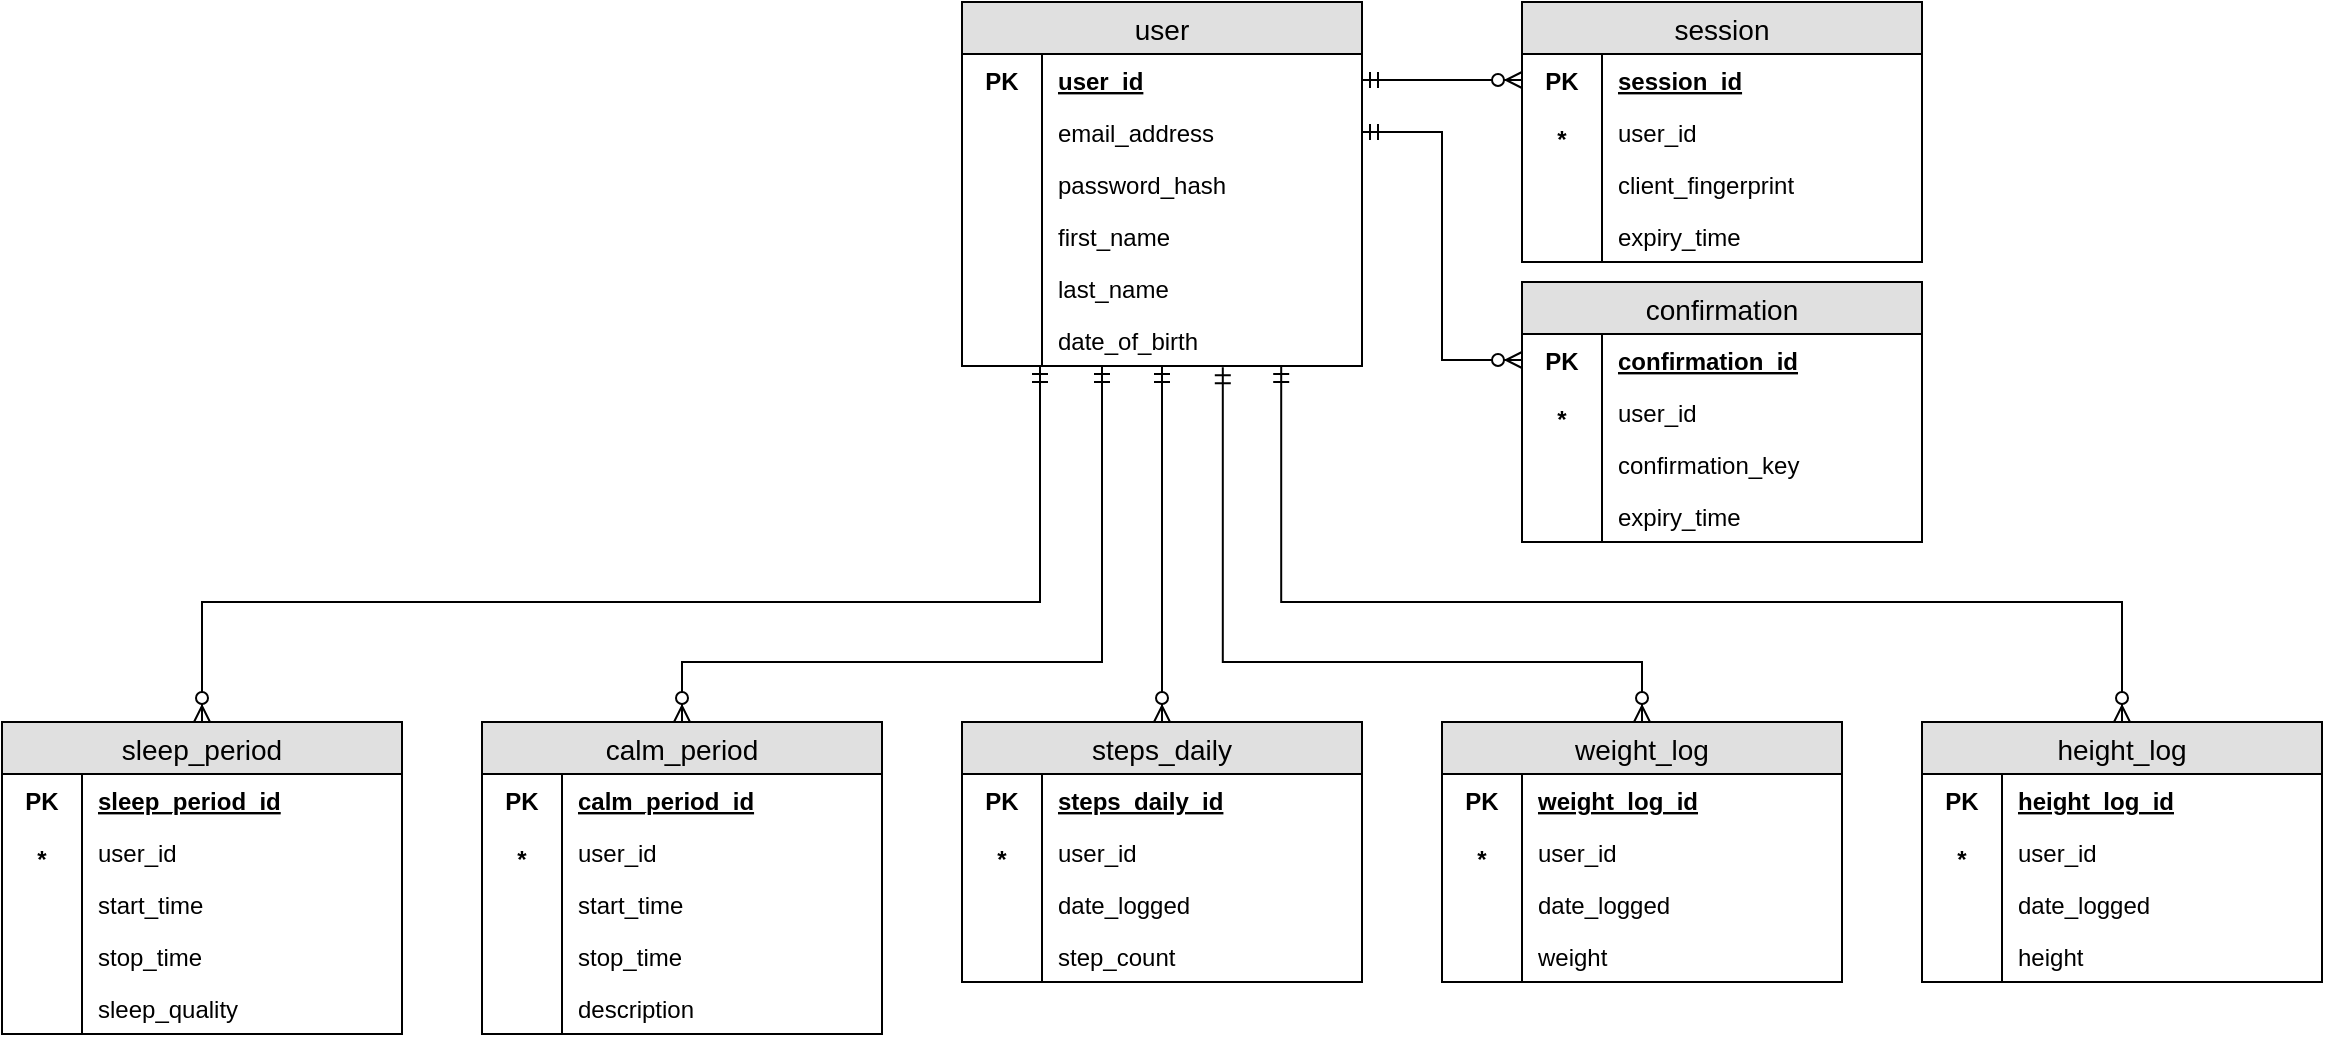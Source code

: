 <mxfile version="12.6.2" type="device"><diagram id="7AhnaBO25mPoLUtPFflO" name="Page-1"><mxGraphModel dx="1422" dy="802" grid="1" gridSize="10" guides="1" tooltips="1" connect="1" arrows="1" fold="1" page="1" pageScale="1" pageWidth="1169" pageHeight="827" math="0" shadow="0"><root><mxCell id="0"/><mxCell id="1" parent="0"/><mxCell id="NRsBTl0sxyz8wbMnswcl-99" style="edgeStyle=orthogonalEdgeStyle;rounded=0;orthogonalLoop=1;jettySize=auto;html=1;exitX=0.195;exitY=1;exitDx=0;exitDy=0;entryX=0.5;entryY=0;entryDx=0;entryDy=0;startArrow=ERmandOne;startFill=0;endArrow=ERzeroToMany;endFill=1;exitPerimeter=0;" edge="1" parent="1" source="NRsBTl0sxyz8wbMnswcl-16" target="NRsBTl0sxyz8wbMnswcl-46"><mxGeometry relative="1" as="geometry"><Array as="points"><mxPoint x="599" y="340"/><mxPoint x="180" y="340"/></Array></mxGeometry></mxCell><mxCell id="NRsBTl0sxyz8wbMnswcl-100" style="edgeStyle=orthogonalEdgeStyle;rounded=0;orthogonalLoop=1;jettySize=auto;html=1;exitX=0.35;exitY=1;exitDx=0;exitDy=0;entryX=0.5;entryY=0;entryDx=0;entryDy=0;startArrow=ERmandOne;startFill=0;endArrow=ERzeroToMany;endFill=1;exitPerimeter=0;" edge="1" parent="1" source="NRsBTl0sxyz8wbMnswcl-16" target="NRsBTl0sxyz8wbMnswcl-57"><mxGeometry relative="1" as="geometry"><Array as="points"><mxPoint x="630" y="370"/><mxPoint x="420" y="370"/></Array></mxGeometry></mxCell><mxCell id="NRsBTl0sxyz8wbMnswcl-101" style="edgeStyle=orthogonalEdgeStyle;rounded=0;orthogonalLoop=1;jettySize=auto;html=1;exitX=0.5;exitY=1;exitDx=0;exitDy=0;entryX=0.5;entryY=0;entryDx=0;entryDy=0;startArrow=ERmandOne;startFill=0;endArrow=ERzeroToMany;endFill=1;" edge="1" parent="1" source="NRsBTl0sxyz8wbMnswcl-2" target="NRsBTl0sxyz8wbMnswcl-68"><mxGeometry relative="1" as="geometry"/></mxCell><mxCell id="NRsBTl0sxyz8wbMnswcl-102" style="edgeStyle=orthogonalEdgeStyle;rounded=0;orthogonalLoop=1;jettySize=auto;html=1;entryX=0.5;entryY=0;entryDx=0;entryDy=0;startArrow=ERmandOne;startFill=0;endArrow=ERzeroToMany;endFill=1;exitX=0.652;exitY=1.022;exitDx=0;exitDy=0;exitPerimeter=0;" edge="1" parent="1" source="NRsBTl0sxyz8wbMnswcl-16" target="NRsBTl0sxyz8wbMnswcl-79"><mxGeometry relative="1" as="geometry"><mxPoint x="680" y="230" as="sourcePoint"/><Array as="points"><mxPoint x="690" y="370"/><mxPoint x="900" y="370"/></Array></mxGeometry></mxCell><mxCell id="NRsBTl0sxyz8wbMnswcl-103" style="edgeStyle=orthogonalEdgeStyle;rounded=0;orthogonalLoop=1;jettySize=auto;html=1;exitX=0.798;exitY=1;exitDx=0;exitDy=0;entryX=0.5;entryY=0;entryDx=0;entryDy=0;startArrow=ERmandOne;startFill=0;endArrow=ERzeroToMany;endFill=1;exitPerimeter=0;" edge="1" parent="1" source="NRsBTl0sxyz8wbMnswcl-16" target="NRsBTl0sxyz8wbMnswcl-90"><mxGeometry relative="1" as="geometry"><Array as="points"><mxPoint x="720" y="340"/><mxPoint x="1140" y="340"/></Array></mxGeometry></mxCell><mxCell id="NRsBTl0sxyz8wbMnswcl-2" value="user" style="swimlane;fontStyle=0;childLayout=stackLayout;horizontal=1;startSize=26;fillColor=#e0e0e0;horizontalStack=0;resizeParent=1;resizeParentMax=0;resizeLast=0;collapsible=1;marginBottom=0;swimlaneFillColor=#ffffff;align=center;fontSize=14;" vertex="1" parent="1"><mxGeometry x="560" y="40" width="200" height="182" as="geometry"/></mxCell><mxCell id="NRsBTl0sxyz8wbMnswcl-6" value="user_id" style="shape=partialRectangle;top=0;left=0;right=0;bottom=0;align=left;verticalAlign=top;fillColor=none;spacingLeft=46;spacingRight=4;overflow=hidden;rotatable=0;points=[[0,0.5],[1,0.5]];portConstraint=eastwest;dropTarget=0;fontSize=12;fontStyle=5" vertex="1" parent="NRsBTl0sxyz8wbMnswcl-2"><mxGeometry y="26" width="200" height="26" as="geometry"/></mxCell><mxCell id="NRsBTl0sxyz8wbMnswcl-7" value="PK" style="shape=partialRectangle;top=0;left=0;bottom=0;fillColor=none;align=center;verticalAlign=middle;spacingLeft=4;spacingRight=4;overflow=hidden;rotatable=0;points=[];portConstraint=eastwest;part=1;fontSize=12;fontStyle=1" vertex="1" connectable="0" parent="NRsBTl0sxyz8wbMnswcl-6"><mxGeometry width="40" height="26" as="geometry"/></mxCell><mxCell id="NRsBTl0sxyz8wbMnswcl-8" value="email_address" style="shape=partialRectangle;top=0;left=0;right=0;bottom=0;align=left;verticalAlign=top;fillColor=none;spacingLeft=46;spacingRight=4;overflow=hidden;rotatable=0;points=[[0,0.5],[1,0.5]];portConstraint=eastwest;dropTarget=0;fontSize=12;" vertex="1" parent="NRsBTl0sxyz8wbMnswcl-2"><mxGeometry y="52" width="200" height="26" as="geometry"/></mxCell><mxCell id="NRsBTl0sxyz8wbMnswcl-9" value="" style="shape=partialRectangle;fontStyle=1;top=0;left=0;bottom=0;fillColor=none;align=center;verticalAlign=middle;spacingLeft=4;spacingRight=4;overflow=hidden;rotatable=0;points=[];portConstraint=eastwest;part=1;fontSize=12;" vertex="1" connectable="0" parent="NRsBTl0sxyz8wbMnswcl-8"><mxGeometry width="40" height="26" as="geometry"/></mxCell><mxCell id="NRsBTl0sxyz8wbMnswcl-10" value="password_hash" style="shape=partialRectangle;top=0;left=0;right=0;bottom=0;align=left;verticalAlign=top;fillColor=none;spacingLeft=46;spacingRight=4;overflow=hidden;rotatable=0;points=[[0,0.5],[1,0.5]];portConstraint=eastwest;dropTarget=0;fontSize=12;" vertex="1" parent="NRsBTl0sxyz8wbMnswcl-2"><mxGeometry y="78" width="200" height="26" as="geometry"/></mxCell><mxCell id="NRsBTl0sxyz8wbMnswcl-11" value="" style="shape=partialRectangle;fontStyle=1;top=0;left=0;bottom=0;fillColor=none;align=center;verticalAlign=middle;spacingLeft=4;spacingRight=4;overflow=hidden;rotatable=0;points=[];portConstraint=eastwest;part=1;fontSize=12;" vertex="1" connectable="0" parent="NRsBTl0sxyz8wbMnswcl-10"><mxGeometry width="40" height="26" as="geometry"/></mxCell><mxCell id="NRsBTl0sxyz8wbMnswcl-12" value="first_name" style="shape=partialRectangle;top=0;left=0;right=0;bottom=0;align=left;verticalAlign=top;fillColor=none;spacingLeft=46;spacingRight=4;overflow=hidden;rotatable=0;points=[[0,0.5],[1,0.5]];portConstraint=eastwest;dropTarget=0;fontSize=12;" vertex="1" parent="NRsBTl0sxyz8wbMnswcl-2"><mxGeometry y="104" width="200" height="26" as="geometry"/></mxCell><mxCell id="NRsBTl0sxyz8wbMnswcl-13" value="" style="shape=partialRectangle;fontStyle=1;top=0;left=0;bottom=0;fillColor=none;align=center;verticalAlign=middle;spacingLeft=4;spacingRight=4;overflow=hidden;rotatable=0;points=[];portConstraint=eastwest;part=1;fontSize=12;" vertex="1" connectable="0" parent="NRsBTl0sxyz8wbMnswcl-12"><mxGeometry width="40" height="26" as="geometry"/></mxCell><mxCell id="NRsBTl0sxyz8wbMnswcl-14" value="last_name" style="shape=partialRectangle;top=0;left=0;right=0;bottom=0;align=left;verticalAlign=top;fillColor=none;spacingLeft=46;spacingRight=4;overflow=hidden;rotatable=0;points=[[0,0.5],[1,0.5]];portConstraint=eastwest;dropTarget=0;fontSize=12;" vertex="1" parent="NRsBTl0sxyz8wbMnswcl-2"><mxGeometry y="130" width="200" height="26" as="geometry"/></mxCell><mxCell id="NRsBTl0sxyz8wbMnswcl-15" value="" style="shape=partialRectangle;fontStyle=1;top=0;left=0;bottom=0;fillColor=none;align=center;verticalAlign=middle;spacingLeft=4;spacingRight=4;overflow=hidden;rotatable=0;points=[];portConstraint=eastwest;part=1;fontSize=12;" vertex="1" connectable="0" parent="NRsBTl0sxyz8wbMnswcl-14"><mxGeometry width="40" height="26" as="geometry"/></mxCell><mxCell id="NRsBTl0sxyz8wbMnswcl-16" value="date_of_birth&#10;" style="shape=partialRectangle;top=0;left=0;right=0;bottom=0;align=left;verticalAlign=top;fillColor=none;spacingLeft=46;spacingRight=4;overflow=hidden;rotatable=0;points=[[0,0.5],[1,0.5]];portConstraint=eastwest;dropTarget=0;fontSize=12;" vertex="1" parent="NRsBTl0sxyz8wbMnswcl-2"><mxGeometry y="156" width="200" height="26" as="geometry"/></mxCell><mxCell id="NRsBTl0sxyz8wbMnswcl-17" value="" style="shape=partialRectangle;fontStyle=1;top=0;left=0;bottom=0;fillColor=none;align=center;verticalAlign=middle;spacingLeft=4;spacingRight=4;overflow=hidden;rotatable=0;points=[];portConstraint=eastwest;part=1;fontSize=12;" vertex="1" connectable="0" parent="NRsBTl0sxyz8wbMnswcl-16"><mxGeometry width="40" height="26" as="geometry"/></mxCell><mxCell id="NRsBTl0sxyz8wbMnswcl-18" value="session" style="swimlane;fontStyle=0;childLayout=stackLayout;horizontal=1;startSize=26;fillColor=#e0e0e0;horizontalStack=0;resizeParent=1;resizeParentMax=0;resizeLast=0;collapsible=1;marginBottom=0;swimlaneFillColor=#ffffff;align=center;fontSize=14;" vertex="1" parent="1"><mxGeometry x="840" y="40" width="200" height="130" as="geometry"/></mxCell><mxCell id="NRsBTl0sxyz8wbMnswcl-19" value="session_id" style="shape=partialRectangle;top=0;left=0;right=0;bottom=0;align=left;verticalAlign=top;fillColor=none;spacingLeft=46;spacingRight=4;overflow=hidden;rotatable=0;points=[[0,0.5],[1,0.5]];portConstraint=eastwest;dropTarget=0;fontSize=12;fontStyle=5" vertex="1" parent="NRsBTl0sxyz8wbMnswcl-18"><mxGeometry y="26" width="200" height="26" as="geometry"/></mxCell><mxCell id="NRsBTl0sxyz8wbMnswcl-20" value="PK" style="shape=partialRectangle;top=0;left=0;bottom=0;fillColor=none;align=center;verticalAlign=middle;spacingLeft=4;spacingRight=4;overflow=hidden;rotatable=0;points=[];portConstraint=eastwest;part=1;fontSize=12;fontStyle=1" vertex="1" connectable="0" parent="NRsBTl0sxyz8wbMnswcl-19"><mxGeometry width="40" height="26" as="geometry"/></mxCell><mxCell id="NRsBTl0sxyz8wbMnswcl-31" value="user_id" style="shape=partialRectangle;top=0;left=0;right=0;bottom=0;align=left;verticalAlign=top;fillColor=none;spacingLeft=46;spacingRight=4;overflow=hidden;rotatable=0;points=[[0,0.5],[1,0.5]];portConstraint=eastwest;dropTarget=0;fontSize=12;" vertex="1" parent="NRsBTl0sxyz8wbMnswcl-18"><mxGeometry y="52" width="200" height="26" as="geometry"/></mxCell><mxCell id="NRsBTl0sxyz8wbMnswcl-32" value="*" style="shape=partialRectangle;fontStyle=1;top=0;left=0;bottom=0;fillColor=none;align=center;verticalAlign=bottom;spacingLeft=4;spacingRight=4;overflow=hidden;rotatable=0;points=[];portConstraint=eastwest;part=1;fontSize=12;" vertex="1" connectable="0" parent="NRsBTl0sxyz8wbMnswcl-31"><mxGeometry width="40" height="26" as="geometry"/></mxCell><mxCell id="NRsBTl0sxyz8wbMnswcl-29" value="client_fingerprint" style="shape=partialRectangle;top=0;left=0;right=0;bottom=0;align=left;verticalAlign=top;fillColor=none;spacingLeft=46;spacingRight=4;overflow=hidden;rotatable=0;points=[[0,0.5],[1,0.5]];portConstraint=eastwest;dropTarget=0;fontSize=12;" vertex="1" parent="NRsBTl0sxyz8wbMnswcl-18"><mxGeometry y="78" width="200" height="26" as="geometry"/></mxCell><mxCell id="NRsBTl0sxyz8wbMnswcl-30" value="" style="shape=partialRectangle;fontStyle=1;top=0;left=0;bottom=0;fillColor=none;align=center;verticalAlign=middle;spacingLeft=4;spacingRight=4;overflow=hidden;rotatable=0;points=[];portConstraint=eastwest;part=1;fontSize=12;" vertex="1" connectable="0" parent="NRsBTl0sxyz8wbMnswcl-29"><mxGeometry width="40" height="26" as="geometry"/></mxCell><mxCell id="NRsBTl0sxyz8wbMnswcl-33" value="expiry_time" style="shape=partialRectangle;top=0;left=0;right=0;bottom=0;align=left;verticalAlign=top;fillColor=none;spacingLeft=46;spacingRight=4;overflow=hidden;rotatable=0;points=[[0,0.5],[1,0.5]];portConstraint=eastwest;dropTarget=0;fontSize=12;" vertex="1" parent="NRsBTl0sxyz8wbMnswcl-18"><mxGeometry y="104" width="200" height="26" as="geometry"/></mxCell><mxCell id="NRsBTl0sxyz8wbMnswcl-34" value="" style="shape=partialRectangle;fontStyle=1;top=0;left=0;bottom=0;fillColor=none;align=center;verticalAlign=middle;spacingLeft=4;spacingRight=4;overflow=hidden;rotatable=0;points=[];portConstraint=eastwest;part=1;fontSize=12;" vertex="1" connectable="0" parent="NRsBTl0sxyz8wbMnswcl-33"><mxGeometry width="40" height="26" as="geometry"/></mxCell><mxCell id="NRsBTl0sxyz8wbMnswcl-35" value="confirmation" style="swimlane;fontStyle=0;childLayout=stackLayout;horizontal=1;startSize=26;fillColor=#e0e0e0;horizontalStack=0;resizeParent=1;resizeParentMax=0;resizeLast=0;collapsible=1;marginBottom=0;swimlaneFillColor=#ffffff;align=center;fontSize=14;" vertex="1" parent="1"><mxGeometry x="840" y="180" width="200" height="130" as="geometry"/></mxCell><mxCell id="NRsBTl0sxyz8wbMnswcl-36" value="confirmation_id" style="shape=partialRectangle;top=0;left=0;right=0;bottom=0;align=left;verticalAlign=top;fillColor=none;spacingLeft=46;spacingRight=4;overflow=hidden;rotatable=0;points=[[0,0.5],[1,0.5]];portConstraint=eastwest;dropTarget=0;fontSize=12;fontStyle=5" vertex="1" parent="NRsBTl0sxyz8wbMnswcl-35"><mxGeometry y="26" width="200" height="26" as="geometry"/></mxCell><mxCell id="NRsBTl0sxyz8wbMnswcl-37" value="PK" style="shape=partialRectangle;top=0;left=0;bottom=0;fillColor=none;align=center;verticalAlign=middle;spacingLeft=4;spacingRight=4;overflow=hidden;rotatable=0;points=[];portConstraint=eastwest;part=1;fontSize=12;fontStyle=1" vertex="1" connectable="0" parent="NRsBTl0sxyz8wbMnswcl-36"><mxGeometry width="40" height="26" as="geometry"/></mxCell><mxCell id="NRsBTl0sxyz8wbMnswcl-38" value="user_id" style="shape=partialRectangle;top=0;left=0;right=0;bottom=0;align=left;verticalAlign=top;fillColor=none;spacingLeft=46;spacingRight=4;overflow=hidden;rotatable=0;points=[[0,0.5],[1,0.5]];portConstraint=eastwest;dropTarget=0;fontSize=12;" vertex="1" parent="NRsBTl0sxyz8wbMnswcl-35"><mxGeometry y="52" width="200" height="26" as="geometry"/></mxCell><mxCell id="NRsBTl0sxyz8wbMnswcl-39" value="*" style="shape=partialRectangle;fontStyle=1;top=0;left=0;bottom=0;fillColor=none;align=center;verticalAlign=bottom;spacingLeft=4;spacingRight=4;overflow=hidden;rotatable=0;points=[];portConstraint=eastwest;part=1;fontSize=12;" vertex="1" connectable="0" parent="NRsBTl0sxyz8wbMnswcl-38"><mxGeometry width="40" height="26" as="geometry"/></mxCell><mxCell id="NRsBTl0sxyz8wbMnswcl-40" value="confirmation_key" style="shape=partialRectangle;top=0;left=0;right=0;bottom=0;align=left;verticalAlign=top;fillColor=none;spacingLeft=46;spacingRight=4;overflow=hidden;rotatable=0;points=[[0,0.5],[1,0.5]];portConstraint=eastwest;dropTarget=0;fontSize=12;" vertex="1" parent="NRsBTl0sxyz8wbMnswcl-35"><mxGeometry y="78" width="200" height="26" as="geometry"/></mxCell><mxCell id="NRsBTl0sxyz8wbMnswcl-41" value="" style="shape=partialRectangle;fontStyle=1;top=0;left=0;bottom=0;fillColor=none;align=center;verticalAlign=middle;spacingLeft=4;spacingRight=4;overflow=hidden;rotatable=0;points=[];portConstraint=eastwest;part=1;fontSize=12;" vertex="1" connectable="0" parent="NRsBTl0sxyz8wbMnswcl-40"><mxGeometry width="40" height="26" as="geometry"/></mxCell><mxCell id="NRsBTl0sxyz8wbMnswcl-42" value="expiry_time" style="shape=partialRectangle;top=0;left=0;right=0;bottom=0;align=left;verticalAlign=top;fillColor=none;spacingLeft=46;spacingRight=4;overflow=hidden;rotatable=0;points=[[0,0.5],[1,0.5]];portConstraint=eastwest;dropTarget=0;fontSize=12;" vertex="1" parent="NRsBTl0sxyz8wbMnswcl-35"><mxGeometry y="104" width="200" height="26" as="geometry"/></mxCell><mxCell id="NRsBTl0sxyz8wbMnswcl-43" value="" style="shape=partialRectangle;fontStyle=1;top=0;left=0;bottom=0;fillColor=none;align=center;verticalAlign=middle;spacingLeft=4;spacingRight=4;overflow=hidden;rotatable=0;points=[];portConstraint=eastwest;part=1;fontSize=12;" vertex="1" connectable="0" parent="NRsBTl0sxyz8wbMnswcl-42"><mxGeometry width="40" height="26" as="geometry"/></mxCell><mxCell id="NRsBTl0sxyz8wbMnswcl-44" style="edgeStyle=orthogonalEdgeStyle;rounded=0;orthogonalLoop=1;jettySize=auto;html=1;exitX=1;exitY=0.5;exitDx=0;exitDy=0;entryX=0;entryY=0.5;entryDx=0;entryDy=0;endArrow=ERzeroToMany;endFill=1;startArrow=ERmandOne;startFill=0;" edge="1" parent="1" source="NRsBTl0sxyz8wbMnswcl-6" target="NRsBTl0sxyz8wbMnswcl-19"><mxGeometry relative="1" as="geometry"/></mxCell><mxCell id="NRsBTl0sxyz8wbMnswcl-45" style="edgeStyle=orthogonalEdgeStyle;rounded=0;orthogonalLoop=1;jettySize=auto;html=1;exitX=1;exitY=0.5;exitDx=0;exitDy=0;entryX=0;entryY=0.5;entryDx=0;entryDy=0;startArrow=ERmandOne;startFill=0;endArrow=ERzeroToMany;endFill=1;" edge="1" parent="1" source="NRsBTl0sxyz8wbMnswcl-8" target="NRsBTl0sxyz8wbMnswcl-36"><mxGeometry relative="1" as="geometry"/></mxCell><mxCell id="NRsBTl0sxyz8wbMnswcl-46" value="sleep_period" style="swimlane;fontStyle=0;childLayout=stackLayout;horizontal=1;startSize=26;fillColor=#e0e0e0;horizontalStack=0;resizeParent=1;resizeParentMax=0;resizeLast=0;collapsible=1;marginBottom=0;swimlaneFillColor=#ffffff;align=center;fontSize=14;" vertex="1" parent="1"><mxGeometry x="80" y="400" width="200" height="156" as="geometry"/></mxCell><mxCell id="NRsBTl0sxyz8wbMnswcl-47" value="sleep_period_id" style="shape=partialRectangle;top=0;left=0;right=0;bottom=0;align=left;verticalAlign=top;fillColor=none;spacingLeft=46;spacingRight=4;overflow=hidden;rotatable=0;points=[[0,0.5],[1,0.5]];portConstraint=eastwest;dropTarget=0;fontSize=12;fontStyle=5" vertex="1" parent="NRsBTl0sxyz8wbMnswcl-46"><mxGeometry y="26" width="200" height="26" as="geometry"/></mxCell><mxCell id="NRsBTl0sxyz8wbMnswcl-48" value="PK" style="shape=partialRectangle;top=0;left=0;bottom=0;fillColor=none;align=center;verticalAlign=middle;spacingLeft=4;spacingRight=4;overflow=hidden;rotatable=0;points=[];portConstraint=eastwest;part=1;fontSize=12;fontStyle=1" vertex="1" connectable="0" parent="NRsBTl0sxyz8wbMnswcl-47"><mxGeometry width="40" height="26" as="geometry"/></mxCell><mxCell id="NRsBTl0sxyz8wbMnswcl-49" value="user_id" style="shape=partialRectangle;top=0;left=0;right=0;bottom=0;align=left;verticalAlign=top;fillColor=none;spacingLeft=46;spacingRight=4;overflow=hidden;rotatable=0;points=[[0,0.5],[1,0.5]];portConstraint=eastwest;dropTarget=0;fontSize=12;" vertex="1" parent="NRsBTl0sxyz8wbMnswcl-46"><mxGeometry y="52" width="200" height="26" as="geometry"/></mxCell><mxCell id="NRsBTl0sxyz8wbMnswcl-50" value="*" style="shape=partialRectangle;fontStyle=1;top=0;left=0;bottom=0;fillColor=none;align=center;verticalAlign=bottom;spacingLeft=4;spacingRight=4;overflow=hidden;rotatable=0;points=[];portConstraint=eastwest;part=1;fontSize=12;" vertex="1" connectable="0" parent="NRsBTl0sxyz8wbMnswcl-49"><mxGeometry width="40" height="26" as="geometry"/></mxCell><mxCell id="NRsBTl0sxyz8wbMnswcl-51" value="start_time" style="shape=partialRectangle;top=0;left=0;right=0;bottom=0;align=left;verticalAlign=top;fillColor=none;spacingLeft=46;spacingRight=4;overflow=hidden;rotatable=0;points=[[0,0.5],[1,0.5]];portConstraint=eastwest;dropTarget=0;fontSize=12;" vertex="1" parent="NRsBTl0sxyz8wbMnswcl-46"><mxGeometry y="78" width="200" height="26" as="geometry"/></mxCell><mxCell id="NRsBTl0sxyz8wbMnswcl-52" value="" style="shape=partialRectangle;fontStyle=1;top=0;left=0;bottom=0;fillColor=none;align=center;verticalAlign=middle;spacingLeft=4;spacingRight=4;overflow=hidden;rotatable=0;points=[];portConstraint=eastwest;part=1;fontSize=12;" vertex="1" connectable="0" parent="NRsBTl0sxyz8wbMnswcl-51"><mxGeometry width="40" height="26" as="geometry"/></mxCell><mxCell id="NRsBTl0sxyz8wbMnswcl-53" value="stop_time" style="shape=partialRectangle;top=0;left=0;right=0;bottom=0;align=left;verticalAlign=top;fillColor=none;spacingLeft=46;spacingRight=4;overflow=hidden;rotatable=0;points=[[0,0.5],[1,0.5]];portConstraint=eastwest;dropTarget=0;fontSize=12;" vertex="1" parent="NRsBTl0sxyz8wbMnswcl-46"><mxGeometry y="104" width="200" height="26" as="geometry"/></mxCell><mxCell id="NRsBTl0sxyz8wbMnswcl-54" value="" style="shape=partialRectangle;fontStyle=1;top=0;left=0;bottom=0;fillColor=none;align=center;verticalAlign=middle;spacingLeft=4;spacingRight=4;overflow=hidden;rotatable=0;points=[];portConstraint=eastwest;part=1;fontSize=12;" vertex="1" connectable="0" parent="NRsBTl0sxyz8wbMnswcl-53"><mxGeometry width="40" height="26" as="geometry"/></mxCell><mxCell id="NRsBTl0sxyz8wbMnswcl-55" value="sleep_quality" style="shape=partialRectangle;top=0;left=0;right=0;bottom=0;align=left;verticalAlign=top;fillColor=none;spacingLeft=46;spacingRight=4;overflow=hidden;rotatable=0;points=[[0,0.5],[1,0.5]];portConstraint=eastwest;dropTarget=0;fontSize=12;" vertex="1" parent="NRsBTl0sxyz8wbMnswcl-46"><mxGeometry y="130" width="200" height="26" as="geometry"/></mxCell><mxCell id="NRsBTl0sxyz8wbMnswcl-56" value="" style="shape=partialRectangle;fontStyle=1;top=0;left=0;bottom=0;fillColor=none;align=center;verticalAlign=middle;spacingLeft=4;spacingRight=4;overflow=hidden;rotatable=0;points=[];portConstraint=eastwest;part=1;fontSize=12;" vertex="1" connectable="0" parent="NRsBTl0sxyz8wbMnswcl-55"><mxGeometry width="40" height="26" as="geometry"/></mxCell><mxCell id="NRsBTl0sxyz8wbMnswcl-57" value="calm_period" style="swimlane;fontStyle=0;childLayout=stackLayout;horizontal=1;startSize=26;fillColor=#e0e0e0;horizontalStack=0;resizeParent=1;resizeParentMax=0;resizeLast=0;collapsible=1;marginBottom=0;swimlaneFillColor=#ffffff;align=center;fontSize=14;" vertex="1" parent="1"><mxGeometry x="320" y="400" width="200" height="156" as="geometry"/></mxCell><mxCell id="NRsBTl0sxyz8wbMnswcl-58" value="calm_period_id" style="shape=partialRectangle;top=0;left=0;right=0;bottom=0;align=left;verticalAlign=top;fillColor=none;spacingLeft=46;spacingRight=4;overflow=hidden;rotatable=0;points=[[0,0.5],[1,0.5]];portConstraint=eastwest;dropTarget=0;fontSize=12;fontStyle=5" vertex="1" parent="NRsBTl0sxyz8wbMnswcl-57"><mxGeometry y="26" width="200" height="26" as="geometry"/></mxCell><mxCell id="NRsBTl0sxyz8wbMnswcl-59" value="PK" style="shape=partialRectangle;top=0;left=0;bottom=0;fillColor=none;align=center;verticalAlign=middle;spacingLeft=4;spacingRight=4;overflow=hidden;rotatable=0;points=[];portConstraint=eastwest;part=1;fontSize=12;fontStyle=1" vertex="1" connectable="0" parent="NRsBTl0sxyz8wbMnswcl-58"><mxGeometry width="40" height="26" as="geometry"/></mxCell><mxCell id="NRsBTl0sxyz8wbMnswcl-60" value="user_id" style="shape=partialRectangle;top=0;left=0;right=0;bottom=0;align=left;verticalAlign=top;fillColor=none;spacingLeft=46;spacingRight=4;overflow=hidden;rotatable=0;points=[[0,0.5],[1,0.5]];portConstraint=eastwest;dropTarget=0;fontSize=12;" vertex="1" parent="NRsBTl0sxyz8wbMnswcl-57"><mxGeometry y="52" width="200" height="26" as="geometry"/></mxCell><mxCell id="NRsBTl0sxyz8wbMnswcl-61" value="*" style="shape=partialRectangle;fontStyle=1;top=0;left=0;bottom=0;fillColor=none;align=center;verticalAlign=bottom;spacingLeft=4;spacingRight=4;overflow=hidden;rotatable=0;points=[];portConstraint=eastwest;part=1;fontSize=12;" vertex="1" connectable="0" parent="NRsBTl0sxyz8wbMnswcl-60"><mxGeometry width="40" height="26" as="geometry"/></mxCell><mxCell id="NRsBTl0sxyz8wbMnswcl-62" value="start_time" style="shape=partialRectangle;top=0;left=0;right=0;bottom=0;align=left;verticalAlign=top;fillColor=none;spacingLeft=46;spacingRight=4;overflow=hidden;rotatable=0;points=[[0,0.5],[1,0.5]];portConstraint=eastwest;dropTarget=0;fontSize=12;" vertex="1" parent="NRsBTl0sxyz8wbMnswcl-57"><mxGeometry y="78" width="200" height="26" as="geometry"/></mxCell><mxCell id="NRsBTl0sxyz8wbMnswcl-63" value="" style="shape=partialRectangle;fontStyle=1;top=0;left=0;bottom=0;fillColor=none;align=center;verticalAlign=middle;spacingLeft=4;spacingRight=4;overflow=hidden;rotatable=0;points=[];portConstraint=eastwest;part=1;fontSize=12;" vertex="1" connectable="0" parent="NRsBTl0sxyz8wbMnswcl-62"><mxGeometry width="40" height="26" as="geometry"/></mxCell><mxCell id="NRsBTl0sxyz8wbMnswcl-64" value="stop_time" style="shape=partialRectangle;top=0;left=0;right=0;bottom=0;align=left;verticalAlign=top;fillColor=none;spacingLeft=46;spacingRight=4;overflow=hidden;rotatable=0;points=[[0,0.5],[1,0.5]];portConstraint=eastwest;dropTarget=0;fontSize=12;" vertex="1" parent="NRsBTl0sxyz8wbMnswcl-57"><mxGeometry y="104" width="200" height="26" as="geometry"/></mxCell><mxCell id="NRsBTl0sxyz8wbMnswcl-65" value="" style="shape=partialRectangle;fontStyle=1;top=0;left=0;bottom=0;fillColor=none;align=center;verticalAlign=middle;spacingLeft=4;spacingRight=4;overflow=hidden;rotatable=0;points=[];portConstraint=eastwest;part=1;fontSize=12;" vertex="1" connectable="0" parent="NRsBTl0sxyz8wbMnswcl-64"><mxGeometry width="40" height="26" as="geometry"/></mxCell><mxCell id="NRsBTl0sxyz8wbMnswcl-66" value="description" style="shape=partialRectangle;top=0;left=0;right=0;bottom=0;align=left;verticalAlign=top;fillColor=none;spacingLeft=46;spacingRight=4;overflow=hidden;rotatable=0;points=[[0,0.5],[1,0.5]];portConstraint=eastwest;dropTarget=0;fontSize=12;" vertex="1" parent="NRsBTl0sxyz8wbMnswcl-57"><mxGeometry y="130" width="200" height="26" as="geometry"/></mxCell><mxCell id="NRsBTl0sxyz8wbMnswcl-67" value="" style="shape=partialRectangle;fontStyle=1;top=0;left=0;bottom=0;fillColor=none;align=center;verticalAlign=middle;spacingLeft=4;spacingRight=4;overflow=hidden;rotatable=0;points=[];portConstraint=eastwest;part=1;fontSize=12;" vertex="1" connectable="0" parent="NRsBTl0sxyz8wbMnswcl-66"><mxGeometry width="40" height="26" as="geometry"/></mxCell><mxCell id="NRsBTl0sxyz8wbMnswcl-68" value="steps_daily" style="swimlane;fontStyle=0;childLayout=stackLayout;horizontal=1;startSize=26;fillColor=#e0e0e0;horizontalStack=0;resizeParent=1;resizeParentMax=0;resizeLast=0;collapsible=1;marginBottom=0;swimlaneFillColor=#ffffff;align=center;fontSize=14;" vertex="1" parent="1"><mxGeometry x="560" y="400" width="200" height="130" as="geometry"/></mxCell><mxCell id="NRsBTl0sxyz8wbMnswcl-69" value="steps_daily_id" style="shape=partialRectangle;top=0;left=0;right=0;bottom=0;align=left;verticalAlign=top;fillColor=none;spacingLeft=46;spacingRight=4;overflow=hidden;rotatable=0;points=[[0,0.5],[1,0.5]];portConstraint=eastwest;dropTarget=0;fontSize=12;fontStyle=5" vertex="1" parent="NRsBTl0sxyz8wbMnswcl-68"><mxGeometry y="26" width="200" height="26" as="geometry"/></mxCell><mxCell id="NRsBTl0sxyz8wbMnswcl-70" value="PK" style="shape=partialRectangle;top=0;left=0;bottom=0;fillColor=none;align=center;verticalAlign=middle;spacingLeft=4;spacingRight=4;overflow=hidden;rotatable=0;points=[];portConstraint=eastwest;part=1;fontSize=12;fontStyle=1" vertex="1" connectable="0" parent="NRsBTl0sxyz8wbMnswcl-69"><mxGeometry width="40" height="26" as="geometry"/></mxCell><mxCell id="NRsBTl0sxyz8wbMnswcl-71" value="user_id" style="shape=partialRectangle;top=0;left=0;right=0;bottom=0;align=left;verticalAlign=top;fillColor=none;spacingLeft=46;spacingRight=4;overflow=hidden;rotatable=0;points=[[0,0.5],[1,0.5]];portConstraint=eastwest;dropTarget=0;fontSize=12;" vertex="1" parent="NRsBTl0sxyz8wbMnswcl-68"><mxGeometry y="52" width="200" height="26" as="geometry"/></mxCell><mxCell id="NRsBTl0sxyz8wbMnswcl-72" value="*" style="shape=partialRectangle;fontStyle=1;top=0;left=0;bottom=0;fillColor=none;align=center;verticalAlign=bottom;spacingLeft=4;spacingRight=4;overflow=hidden;rotatable=0;points=[];portConstraint=eastwest;part=1;fontSize=12;" vertex="1" connectable="0" parent="NRsBTl0sxyz8wbMnswcl-71"><mxGeometry width="40" height="26" as="geometry"/></mxCell><mxCell id="NRsBTl0sxyz8wbMnswcl-77" value="date_logged" style="shape=partialRectangle;top=0;left=0;right=0;bottom=0;align=left;verticalAlign=top;fillColor=none;spacingLeft=46;spacingRight=4;overflow=hidden;rotatable=0;points=[[0,0.5],[1,0.5]];portConstraint=eastwest;dropTarget=0;fontSize=12;" vertex="1" parent="NRsBTl0sxyz8wbMnswcl-68"><mxGeometry y="78" width="200" height="26" as="geometry"/></mxCell><mxCell id="NRsBTl0sxyz8wbMnswcl-78" value="" style="shape=partialRectangle;fontStyle=1;top=0;left=0;bottom=0;fillColor=none;align=center;verticalAlign=middle;spacingLeft=4;spacingRight=4;overflow=hidden;rotatable=0;points=[];portConstraint=eastwest;part=1;fontSize=12;" vertex="1" connectable="0" parent="NRsBTl0sxyz8wbMnswcl-77"><mxGeometry width="40" height="26" as="geometry"/></mxCell><mxCell id="NRsBTl0sxyz8wbMnswcl-73" value="step_count" style="shape=partialRectangle;top=0;left=0;right=0;bottom=0;align=left;verticalAlign=top;fillColor=none;spacingLeft=46;spacingRight=4;overflow=hidden;rotatable=0;points=[[0,0.5],[1,0.5]];portConstraint=eastwest;dropTarget=0;fontSize=12;" vertex="1" parent="NRsBTl0sxyz8wbMnswcl-68"><mxGeometry y="104" width="200" height="26" as="geometry"/></mxCell><mxCell id="NRsBTl0sxyz8wbMnswcl-74" value="" style="shape=partialRectangle;fontStyle=1;top=0;left=0;bottom=0;fillColor=none;align=center;verticalAlign=middle;spacingLeft=4;spacingRight=4;overflow=hidden;rotatable=0;points=[];portConstraint=eastwest;part=1;fontSize=12;" vertex="1" connectable="0" parent="NRsBTl0sxyz8wbMnswcl-73"><mxGeometry width="40" height="26" as="geometry"/></mxCell><mxCell id="NRsBTl0sxyz8wbMnswcl-79" value="weight_log" style="swimlane;fontStyle=0;childLayout=stackLayout;horizontal=1;startSize=26;fillColor=#e0e0e0;horizontalStack=0;resizeParent=1;resizeParentMax=0;resizeLast=0;collapsible=1;marginBottom=0;swimlaneFillColor=#ffffff;align=center;fontSize=14;" vertex="1" parent="1"><mxGeometry x="800" y="400" width="200" height="130" as="geometry"/></mxCell><mxCell id="NRsBTl0sxyz8wbMnswcl-80" value="weight_log_id" style="shape=partialRectangle;top=0;left=0;right=0;bottom=0;align=left;verticalAlign=top;fillColor=none;spacingLeft=46;spacingRight=4;overflow=hidden;rotatable=0;points=[[0,0.5],[1,0.5]];portConstraint=eastwest;dropTarget=0;fontSize=12;fontStyle=5" vertex="1" parent="NRsBTl0sxyz8wbMnswcl-79"><mxGeometry y="26" width="200" height="26" as="geometry"/></mxCell><mxCell id="NRsBTl0sxyz8wbMnswcl-81" value="PK" style="shape=partialRectangle;top=0;left=0;bottom=0;fillColor=none;align=center;verticalAlign=middle;spacingLeft=4;spacingRight=4;overflow=hidden;rotatable=0;points=[];portConstraint=eastwest;part=1;fontSize=12;fontStyle=1" vertex="1" connectable="0" parent="NRsBTl0sxyz8wbMnswcl-80"><mxGeometry width="40" height="26" as="geometry"/></mxCell><mxCell id="NRsBTl0sxyz8wbMnswcl-82" value="user_id" style="shape=partialRectangle;top=0;left=0;right=0;bottom=0;align=left;verticalAlign=top;fillColor=none;spacingLeft=46;spacingRight=4;overflow=hidden;rotatable=0;points=[[0,0.5],[1,0.5]];portConstraint=eastwest;dropTarget=0;fontSize=12;" vertex="1" parent="NRsBTl0sxyz8wbMnswcl-79"><mxGeometry y="52" width="200" height="26" as="geometry"/></mxCell><mxCell id="NRsBTl0sxyz8wbMnswcl-83" value="*" style="shape=partialRectangle;fontStyle=1;top=0;left=0;bottom=0;fillColor=none;align=center;verticalAlign=bottom;spacingLeft=4;spacingRight=4;overflow=hidden;rotatable=0;points=[];portConstraint=eastwest;part=1;fontSize=12;" vertex="1" connectable="0" parent="NRsBTl0sxyz8wbMnswcl-82"><mxGeometry width="40" height="26" as="geometry"/></mxCell><mxCell id="NRsBTl0sxyz8wbMnswcl-86" value="date_logged" style="shape=partialRectangle;top=0;left=0;right=0;bottom=0;align=left;verticalAlign=top;fillColor=none;spacingLeft=46;spacingRight=4;overflow=hidden;rotatable=0;points=[[0,0.5],[1,0.5]];portConstraint=eastwest;dropTarget=0;fontSize=12;" vertex="1" parent="NRsBTl0sxyz8wbMnswcl-79"><mxGeometry y="78" width="200" height="26" as="geometry"/></mxCell><mxCell id="NRsBTl0sxyz8wbMnswcl-87" value="" style="shape=partialRectangle;fontStyle=1;top=0;left=0;bottom=0;fillColor=none;align=center;verticalAlign=middle;spacingLeft=4;spacingRight=4;overflow=hidden;rotatable=0;points=[];portConstraint=eastwest;part=1;fontSize=12;" vertex="1" connectable="0" parent="NRsBTl0sxyz8wbMnswcl-86"><mxGeometry width="40" height="26" as="geometry"/></mxCell><mxCell id="NRsBTl0sxyz8wbMnswcl-84" value="weight" style="shape=partialRectangle;top=0;left=0;right=0;bottom=0;align=left;verticalAlign=top;fillColor=none;spacingLeft=46;spacingRight=4;overflow=hidden;rotatable=0;points=[[0,0.5],[1,0.5]];portConstraint=eastwest;dropTarget=0;fontSize=12;" vertex="1" parent="NRsBTl0sxyz8wbMnswcl-79"><mxGeometry y="104" width="200" height="26" as="geometry"/></mxCell><mxCell id="NRsBTl0sxyz8wbMnswcl-85" value="" style="shape=partialRectangle;fontStyle=1;top=0;left=0;bottom=0;fillColor=none;align=center;verticalAlign=middle;spacingLeft=4;spacingRight=4;overflow=hidden;rotatable=0;points=[];portConstraint=eastwest;part=1;fontSize=12;" vertex="1" connectable="0" parent="NRsBTl0sxyz8wbMnswcl-84"><mxGeometry width="40" height="26" as="geometry"/></mxCell><mxCell id="NRsBTl0sxyz8wbMnswcl-90" value="height_log" style="swimlane;fontStyle=0;childLayout=stackLayout;horizontal=1;startSize=26;fillColor=#e0e0e0;horizontalStack=0;resizeParent=1;resizeParentMax=0;resizeLast=0;collapsible=1;marginBottom=0;swimlaneFillColor=#ffffff;align=center;fontSize=14;" vertex="1" parent="1"><mxGeometry x="1040" y="400" width="200" height="130" as="geometry"/></mxCell><mxCell id="NRsBTl0sxyz8wbMnswcl-91" value="height_log_id" style="shape=partialRectangle;top=0;left=0;right=0;bottom=0;align=left;verticalAlign=top;fillColor=none;spacingLeft=46;spacingRight=4;overflow=hidden;rotatable=0;points=[[0,0.5],[1,0.5]];portConstraint=eastwest;dropTarget=0;fontSize=12;fontStyle=5" vertex="1" parent="NRsBTl0sxyz8wbMnswcl-90"><mxGeometry y="26" width="200" height="26" as="geometry"/></mxCell><mxCell id="NRsBTl0sxyz8wbMnswcl-92" value="PK" style="shape=partialRectangle;top=0;left=0;bottom=0;fillColor=none;align=center;verticalAlign=middle;spacingLeft=4;spacingRight=4;overflow=hidden;rotatable=0;points=[];portConstraint=eastwest;part=1;fontSize=12;fontStyle=1" vertex="1" connectable="0" parent="NRsBTl0sxyz8wbMnswcl-91"><mxGeometry width="40" height="26" as="geometry"/></mxCell><mxCell id="NRsBTl0sxyz8wbMnswcl-93" value="user_id" style="shape=partialRectangle;top=0;left=0;right=0;bottom=0;align=left;verticalAlign=top;fillColor=none;spacingLeft=46;spacingRight=4;overflow=hidden;rotatable=0;points=[[0,0.5],[1,0.5]];portConstraint=eastwest;dropTarget=0;fontSize=12;" vertex="1" parent="NRsBTl0sxyz8wbMnswcl-90"><mxGeometry y="52" width="200" height="26" as="geometry"/></mxCell><mxCell id="NRsBTl0sxyz8wbMnswcl-94" value="*" style="shape=partialRectangle;fontStyle=1;top=0;left=0;bottom=0;fillColor=none;align=center;verticalAlign=bottom;spacingLeft=4;spacingRight=4;overflow=hidden;rotatable=0;points=[];portConstraint=eastwest;part=1;fontSize=12;" vertex="1" connectable="0" parent="NRsBTl0sxyz8wbMnswcl-93"><mxGeometry width="40" height="26" as="geometry"/></mxCell><mxCell id="NRsBTl0sxyz8wbMnswcl-95" value="date_logged" style="shape=partialRectangle;top=0;left=0;right=0;bottom=0;align=left;verticalAlign=top;fillColor=none;spacingLeft=46;spacingRight=4;overflow=hidden;rotatable=0;points=[[0,0.5],[1,0.5]];portConstraint=eastwest;dropTarget=0;fontSize=12;" vertex="1" parent="NRsBTl0sxyz8wbMnswcl-90"><mxGeometry y="78" width="200" height="26" as="geometry"/></mxCell><mxCell id="NRsBTl0sxyz8wbMnswcl-96" value="" style="shape=partialRectangle;fontStyle=1;top=0;left=0;bottom=0;fillColor=none;align=center;verticalAlign=middle;spacingLeft=4;spacingRight=4;overflow=hidden;rotatable=0;points=[];portConstraint=eastwest;part=1;fontSize=12;" vertex="1" connectable="0" parent="NRsBTl0sxyz8wbMnswcl-95"><mxGeometry width="40" height="26" as="geometry"/></mxCell><mxCell id="NRsBTl0sxyz8wbMnswcl-97" value="height" style="shape=partialRectangle;top=0;left=0;right=0;bottom=0;align=left;verticalAlign=top;fillColor=none;spacingLeft=46;spacingRight=4;overflow=hidden;rotatable=0;points=[[0,0.5],[1,0.5]];portConstraint=eastwest;dropTarget=0;fontSize=12;" vertex="1" parent="NRsBTl0sxyz8wbMnswcl-90"><mxGeometry y="104" width="200" height="26" as="geometry"/></mxCell><mxCell id="NRsBTl0sxyz8wbMnswcl-98" value="" style="shape=partialRectangle;fontStyle=1;top=0;left=0;bottom=0;fillColor=none;align=center;verticalAlign=middle;spacingLeft=4;spacingRight=4;overflow=hidden;rotatable=0;points=[];portConstraint=eastwest;part=1;fontSize=12;" vertex="1" connectable="0" parent="NRsBTl0sxyz8wbMnswcl-97"><mxGeometry width="40" height="26" as="geometry"/></mxCell></root></mxGraphModel></diagram></mxfile>